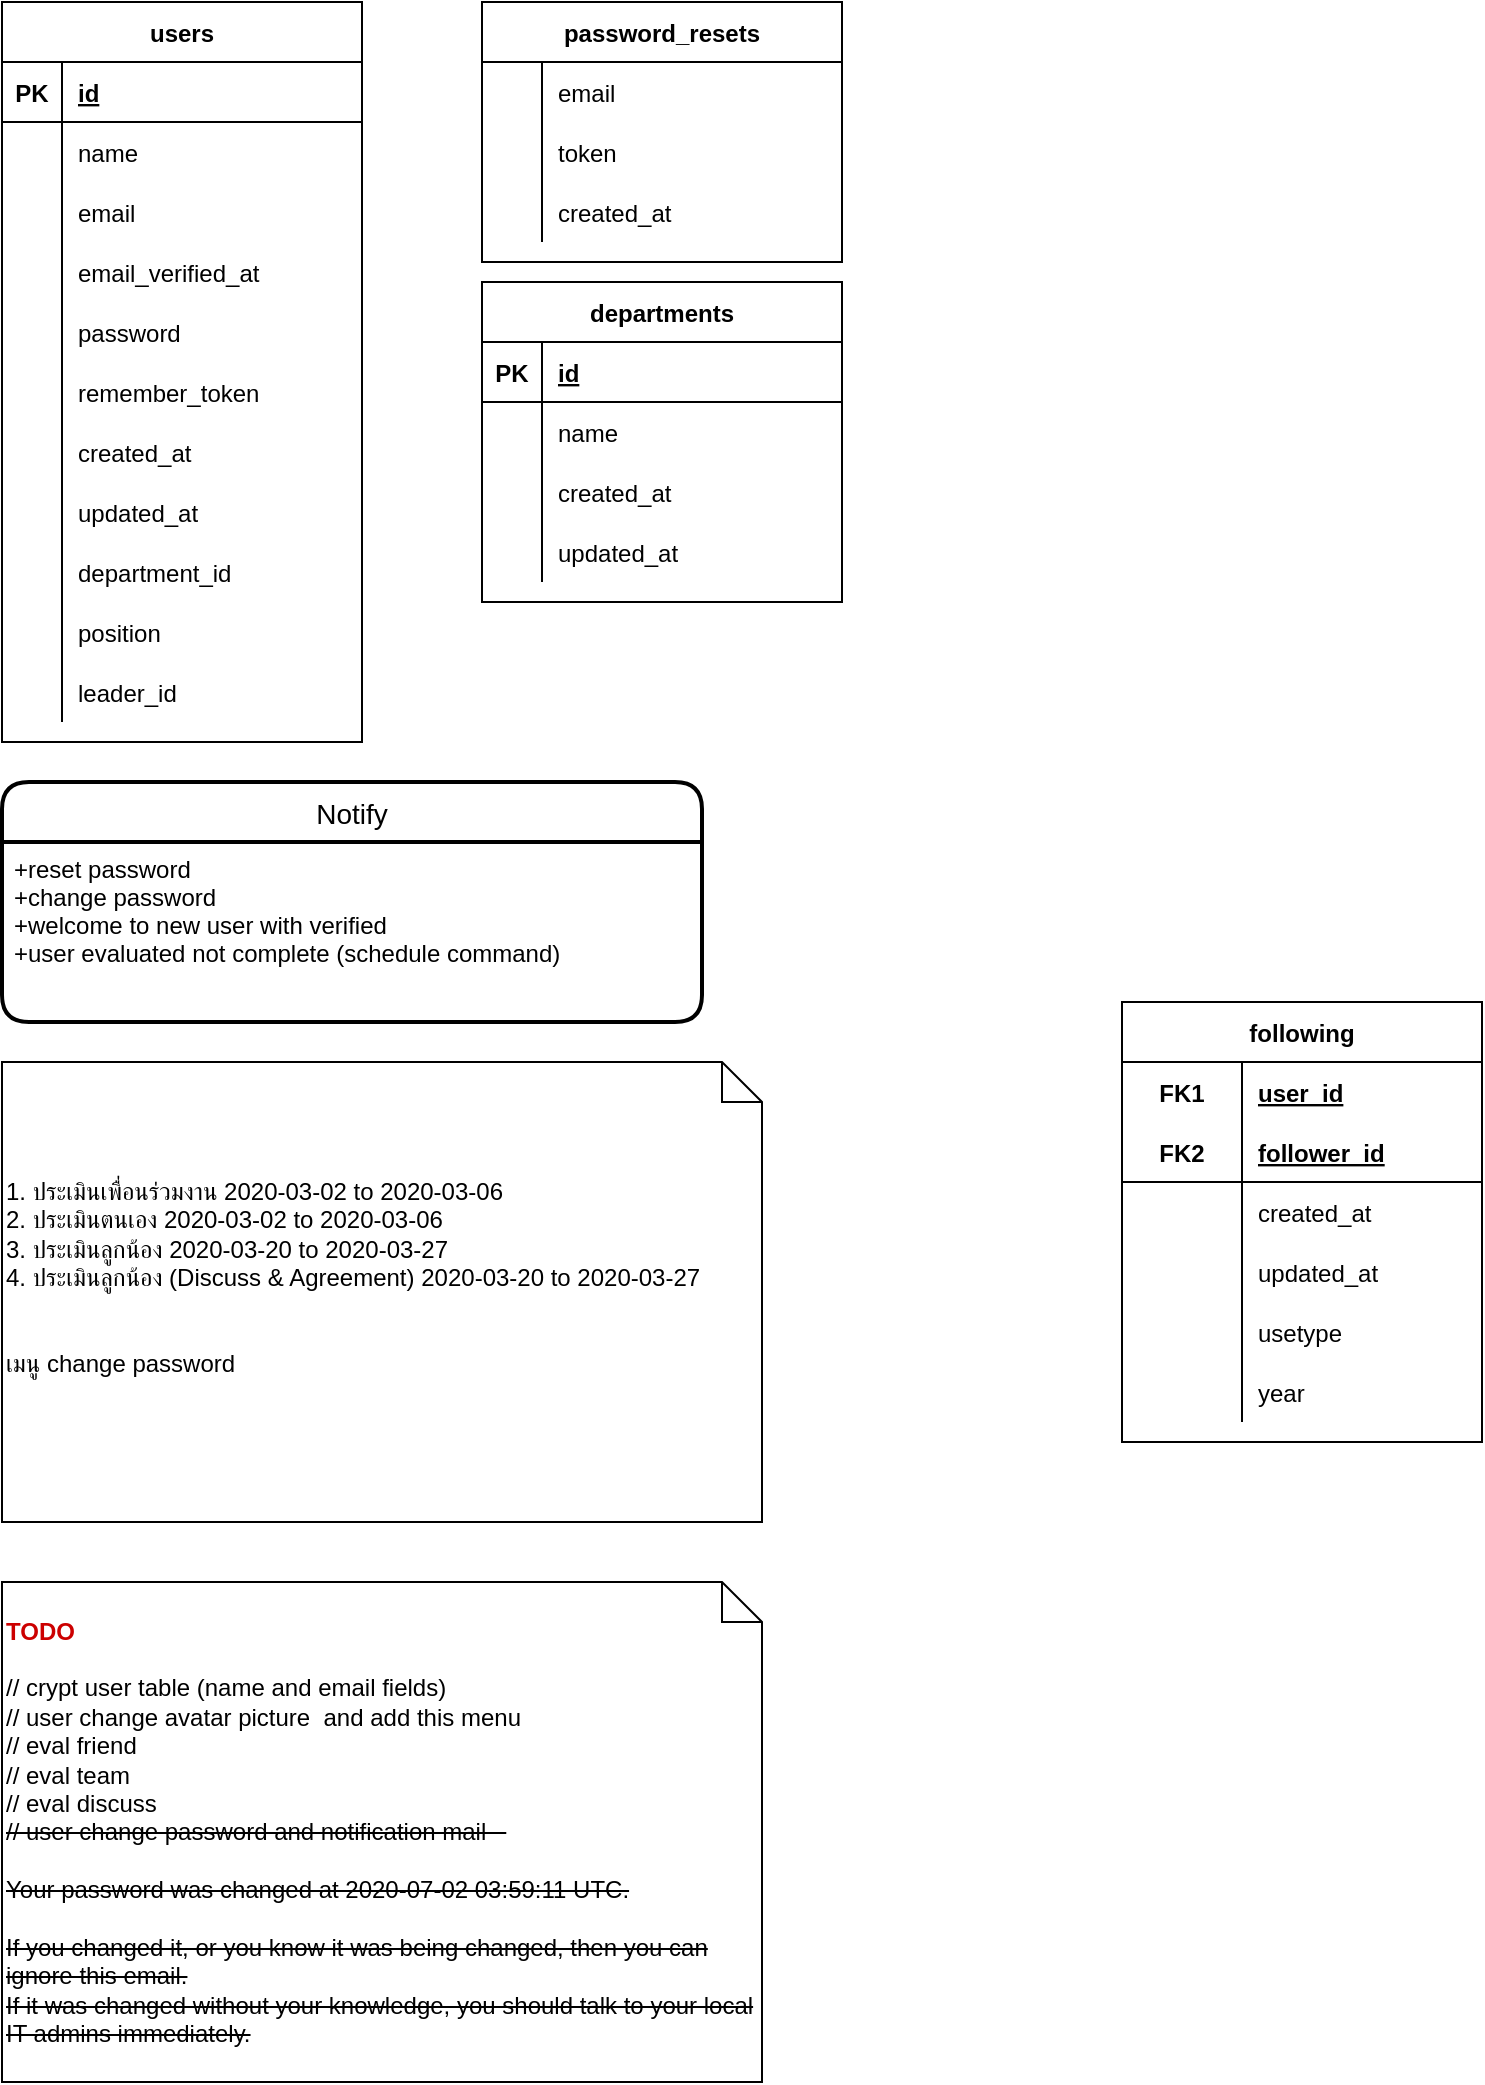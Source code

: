 <mxfile version="13.4.4" type="github" pages="3">
  <diagram id="iVP4UdC36lwLV0et3AdZ" name="User">
    <mxGraphModel dx="1422" dy="924" grid="1" gridSize="10" guides="1" tooltips="1" connect="1" arrows="1" fold="1" page="1" pageScale="1" pageWidth="850" pageHeight="1100" math="0" shadow="0">
      <root>
        <mxCell id="0" />
        <mxCell id="1" parent="0" />
        <mxCell id="S9lmiORuuj9670cRD461-1" value="users" style="shape=table;startSize=30;container=1;collapsible=1;childLayout=tableLayout;fixedRows=1;rowLines=0;fontStyle=1;align=center;resizeLast=1;" parent="1" vertex="1">
          <mxGeometry x="40" y="20" width="180" height="370" as="geometry">
            <mxRectangle x="80" y="240" width="70" height="30" as="alternateBounds" />
          </mxGeometry>
        </mxCell>
        <mxCell id="S9lmiORuuj9670cRD461-2" value="" style="shape=partialRectangle;collapsible=0;dropTarget=0;pointerEvents=0;fillColor=none;top=0;left=0;bottom=1;right=0;points=[[0,0.5],[1,0.5]];portConstraint=eastwest;" parent="S9lmiORuuj9670cRD461-1" vertex="1">
          <mxGeometry y="30" width="180" height="30" as="geometry" />
        </mxCell>
        <mxCell id="S9lmiORuuj9670cRD461-3" value="PK" style="shape=partialRectangle;connectable=0;fillColor=none;top=0;left=0;bottom=0;right=0;fontStyle=1;overflow=hidden;" parent="S9lmiORuuj9670cRD461-2" vertex="1">
          <mxGeometry width="30" height="30" as="geometry" />
        </mxCell>
        <mxCell id="S9lmiORuuj9670cRD461-4" value="id" style="shape=partialRectangle;connectable=0;fillColor=none;top=0;left=0;bottom=0;right=0;align=left;spacingLeft=6;fontStyle=5;overflow=hidden;" parent="S9lmiORuuj9670cRD461-2" vertex="1">
          <mxGeometry x="30" width="150" height="30" as="geometry" />
        </mxCell>
        <mxCell id="S9lmiORuuj9670cRD461-5" value="" style="shape=partialRectangle;collapsible=0;dropTarget=0;pointerEvents=0;fillColor=none;top=0;left=0;bottom=0;right=0;points=[[0,0.5],[1,0.5]];portConstraint=eastwest;" parent="S9lmiORuuj9670cRD461-1" vertex="1">
          <mxGeometry y="60" width="180" height="30" as="geometry" />
        </mxCell>
        <mxCell id="S9lmiORuuj9670cRD461-6" value="" style="shape=partialRectangle;connectable=0;fillColor=none;top=0;left=0;bottom=0;right=0;editable=1;overflow=hidden;" parent="S9lmiORuuj9670cRD461-5" vertex="1">
          <mxGeometry width="30" height="30" as="geometry" />
        </mxCell>
        <mxCell id="S9lmiORuuj9670cRD461-7" value="name" style="shape=partialRectangle;connectable=0;fillColor=none;top=0;left=0;bottom=0;right=0;align=left;spacingLeft=6;overflow=hidden;" parent="S9lmiORuuj9670cRD461-5" vertex="1">
          <mxGeometry x="30" width="150" height="30" as="geometry" />
        </mxCell>
        <mxCell id="S9lmiORuuj9670cRD461-8" value="" style="shape=partialRectangle;collapsible=0;dropTarget=0;pointerEvents=0;fillColor=none;top=0;left=0;bottom=0;right=0;points=[[0,0.5],[1,0.5]];portConstraint=eastwest;" parent="S9lmiORuuj9670cRD461-1" vertex="1">
          <mxGeometry y="90" width="180" height="30" as="geometry" />
        </mxCell>
        <mxCell id="S9lmiORuuj9670cRD461-9" value="" style="shape=partialRectangle;connectable=0;fillColor=none;top=0;left=0;bottom=0;right=0;editable=1;overflow=hidden;" parent="S9lmiORuuj9670cRD461-8" vertex="1">
          <mxGeometry width="30" height="30" as="geometry" />
        </mxCell>
        <mxCell id="S9lmiORuuj9670cRD461-10" value="email" style="shape=partialRectangle;connectable=0;fillColor=none;top=0;left=0;bottom=0;right=0;align=left;spacingLeft=6;overflow=hidden;" parent="S9lmiORuuj9670cRD461-8" vertex="1">
          <mxGeometry x="30" width="150" height="30" as="geometry" />
        </mxCell>
        <mxCell id="S9lmiORuuj9670cRD461-11" value="" style="shape=partialRectangle;collapsible=0;dropTarget=0;pointerEvents=0;fillColor=none;top=0;left=0;bottom=0;right=0;points=[[0,0.5],[1,0.5]];portConstraint=eastwest;" parent="S9lmiORuuj9670cRD461-1" vertex="1">
          <mxGeometry y="120" width="180" height="30" as="geometry" />
        </mxCell>
        <mxCell id="S9lmiORuuj9670cRD461-12" value="" style="shape=partialRectangle;connectable=0;fillColor=none;top=0;left=0;bottom=0;right=0;editable=1;overflow=hidden;" parent="S9lmiORuuj9670cRD461-11" vertex="1">
          <mxGeometry width="30" height="30" as="geometry" />
        </mxCell>
        <mxCell id="S9lmiORuuj9670cRD461-13" value="email_verified_at" style="shape=partialRectangle;connectable=0;fillColor=none;top=0;left=0;bottom=0;right=0;align=left;spacingLeft=6;overflow=hidden;" parent="S9lmiORuuj9670cRD461-11" vertex="1">
          <mxGeometry x="30" width="150" height="30" as="geometry" />
        </mxCell>
        <mxCell id="S9lmiORuuj9670cRD461-32" value="" style="shape=partialRectangle;collapsible=0;dropTarget=0;pointerEvents=0;fillColor=none;top=0;left=0;bottom=0;right=0;points=[[0,0.5],[1,0.5]];portConstraint=eastwest;" parent="S9lmiORuuj9670cRD461-1" vertex="1">
          <mxGeometry y="150" width="180" height="30" as="geometry" />
        </mxCell>
        <mxCell id="S9lmiORuuj9670cRD461-33" value="" style="shape=partialRectangle;connectable=0;fillColor=none;top=0;left=0;bottom=0;right=0;editable=1;overflow=hidden;" parent="S9lmiORuuj9670cRD461-32" vertex="1">
          <mxGeometry width="30" height="30" as="geometry" />
        </mxCell>
        <mxCell id="S9lmiORuuj9670cRD461-34" value="password" style="shape=partialRectangle;connectable=0;fillColor=none;top=0;left=0;bottom=0;right=0;align=left;spacingLeft=6;overflow=hidden;" parent="S9lmiORuuj9670cRD461-32" vertex="1">
          <mxGeometry x="30" width="150" height="30" as="geometry" />
        </mxCell>
        <mxCell id="S9lmiORuuj9670cRD461-51" value="" style="shape=partialRectangle;collapsible=0;dropTarget=0;pointerEvents=0;fillColor=none;top=0;left=0;bottom=0;right=0;points=[[0,0.5],[1,0.5]];portConstraint=eastwest;" parent="S9lmiORuuj9670cRD461-1" vertex="1">
          <mxGeometry y="180" width="180" height="30" as="geometry" />
        </mxCell>
        <mxCell id="S9lmiORuuj9670cRD461-52" value="" style="shape=partialRectangle;connectable=0;fillColor=none;top=0;left=0;bottom=0;right=0;editable=1;overflow=hidden;" parent="S9lmiORuuj9670cRD461-51" vertex="1">
          <mxGeometry width="30" height="30" as="geometry" />
        </mxCell>
        <mxCell id="S9lmiORuuj9670cRD461-53" value="remember_token" style="shape=partialRectangle;connectable=0;fillColor=none;top=0;left=0;bottom=0;right=0;align=left;spacingLeft=6;overflow=hidden;" parent="S9lmiORuuj9670cRD461-51" vertex="1">
          <mxGeometry x="30" width="150" height="30" as="geometry" />
        </mxCell>
        <mxCell id="S9lmiORuuj9670cRD461-54" value="" style="shape=partialRectangle;collapsible=0;dropTarget=0;pointerEvents=0;fillColor=none;top=0;left=0;bottom=0;right=0;points=[[0,0.5],[1,0.5]];portConstraint=eastwest;" parent="S9lmiORuuj9670cRD461-1" vertex="1">
          <mxGeometry y="210" width="180" height="30" as="geometry" />
        </mxCell>
        <mxCell id="S9lmiORuuj9670cRD461-55" value="" style="shape=partialRectangle;connectable=0;fillColor=none;top=0;left=0;bottom=0;right=0;editable=1;overflow=hidden;" parent="S9lmiORuuj9670cRD461-54" vertex="1">
          <mxGeometry width="30" height="30" as="geometry" />
        </mxCell>
        <mxCell id="S9lmiORuuj9670cRD461-56" value="created_at" style="shape=partialRectangle;connectable=0;fillColor=none;top=0;left=0;bottom=0;right=0;align=left;spacingLeft=6;overflow=hidden;" parent="S9lmiORuuj9670cRD461-54" vertex="1">
          <mxGeometry x="30" width="150" height="30" as="geometry" />
        </mxCell>
        <mxCell id="S9lmiORuuj9670cRD461-57" value="" style="shape=partialRectangle;collapsible=0;dropTarget=0;pointerEvents=0;fillColor=none;top=0;left=0;bottom=0;right=0;points=[[0,0.5],[1,0.5]];portConstraint=eastwest;" parent="S9lmiORuuj9670cRD461-1" vertex="1">
          <mxGeometry y="240" width="180" height="30" as="geometry" />
        </mxCell>
        <mxCell id="S9lmiORuuj9670cRD461-58" value="" style="shape=partialRectangle;connectable=0;fillColor=none;top=0;left=0;bottom=0;right=0;editable=1;overflow=hidden;" parent="S9lmiORuuj9670cRD461-57" vertex="1">
          <mxGeometry width="30" height="30" as="geometry" />
        </mxCell>
        <mxCell id="S9lmiORuuj9670cRD461-59" value="updated_at" style="shape=partialRectangle;connectable=0;fillColor=none;top=0;left=0;bottom=0;right=0;align=left;spacingLeft=6;overflow=hidden;" parent="S9lmiORuuj9670cRD461-57" vertex="1">
          <mxGeometry x="30" width="150" height="30" as="geometry" />
        </mxCell>
        <mxCell id="R4UFbJ8SbQpu2LEOqVl8-7" value="" style="shape=partialRectangle;collapsible=0;dropTarget=0;pointerEvents=0;fillColor=none;top=0;left=0;bottom=0;right=0;points=[[0,0.5],[1,0.5]];portConstraint=eastwest;" parent="S9lmiORuuj9670cRD461-1" vertex="1">
          <mxGeometry y="270" width="180" height="30" as="geometry" />
        </mxCell>
        <mxCell id="R4UFbJ8SbQpu2LEOqVl8-8" value="" style="shape=partialRectangle;connectable=0;fillColor=none;top=0;left=0;bottom=0;right=0;editable=1;overflow=hidden;" parent="R4UFbJ8SbQpu2LEOqVl8-7" vertex="1">
          <mxGeometry width="30" height="30" as="geometry" />
        </mxCell>
        <mxCell id="R4UFbJ8SbQpu2LEOqVl8-9" value="department_id" style="shape=partialRectangle;connectable=0;fillColor=none;top=0;left=0;bottom=0;right=0;align=left;spacingLeft=6;overflow=hidden;" parent="R4UFbJ8SbQpu2LEOqVl8-7" vertex="1">
          <mxGeometry x="30" width="150" height="30" as="geometry" />
        </mxCell>
        <mxCell id="R4UFbJ8SbQpu2LEOqVl8-10" value="" style="shape=partialRectangle;collapsible=0;dropTarget=0;pointerEvents=0;fillColor=none;top=0;left=0;bottom=0;right=0;points=[[0,0.5],[1,0.5]];portConstraint=eastwest;" parent="S9lmiORuuj9670cRD461-1" vertex="1">
          <mxGeometry y="300" width="180" height="30" as="geometry" />
        </mxCell>
        <mxCell id="R4UFbJ8SbQpu2LEOqVl8-11" value="" style="shape=partialRectangle;connectable=0;fillColor=none;top=0;left=0;bottom=0;right=0;editable=1;overflow=hidden;" parent="R4UFbJ8SbQpu2LEOqVl8-10" vertex="1">
          <mxGeometry width="30" height="30" as="geometry" />
        </mxCell>
        <mxCell id="R4UFbJ8SbQpu2LEOqVl8-12" value="position" style="shape=partialRectangle;connectable=0;fillColor=none;top=0;left=0;bottom=0;right=0;align=left;spacingLeft=6;overflow=hidden;" parent="R4UFbJ8SbQpu2LEOqVl8-10" vertex="1">
          <mxGeometry x="30" width="150" height="30" as="geometry" />
        </mxCell>
        <mxCell id="-NsZhXJGVAQtOZ2c6IdN-7" value="" style="shape=partialRectangle;collapsible=0;dropTarget=0;pointerEvents=0;fillColor=none;top=0;left=0;bottom=0;right=0;points=[[0,0.5],[1,0.5]];portConstraint=eastwest;" parent="S9lmiORuuj9670cRD461-1" vertex="1">
          <mxGeometry y="330" width="180" height="30" as="geometry" />
        </mxCell>
        <mxCell id="-NsZhXJGVAQtOZ2c6IdN-8" value="" style="shape=partialRectangle;connectable=0;fillColor=none;top=0;left=0;bottom=0;right=0;editable=1;overflow=hidden;" parent="-NsZhXJGVAQtOZ2c6IdN-7" vertex="1">
          <mxGeometry width="30" height="30" as="geometry" />
        </mxCell>
        <mxCell id="-NsZhXJGVAQtOZ2c6IdN-9" value="leader_id" style="shape=partialRectangle;connectable=0;fillColor=none;top=0;left=0;bottom=0;right=0;align=left;spacingLeft=6;overflow=hidden;" parent="-NsZhXJGVAQtOZ2c6IdN-7" vertex="1">
          <mxGeometry x="30" width="150" height="30" as="geometry" />
        </mxCell>
        <mxCell id="S9lmiORuuj9670cRD461-60" value="password_resets" style="shape=table;startSize=30;container=1;collapsible=1;childLayout=tableLayout;fixedRows=1;rowLines=0;fontStyle=1;align=center;resizeLast=1;" parent="1" vertex="1">
          <mxGeometry x="280" y="20" width="180" height="130" as="geometry">
            <mxRectangle x="80" y="240" width="70" height="30" as="alternateBounds" />
          </mxGeometry>
        </mxCell>
        <mxCell id="S9lmiORuuj9670cRD461-64" value="" style="shape=partialRectangle;collapsible=0;dropTarget=0;pointerEvents=0;fillColor=none;top=0;left=0;bottom=0;right=0;points=[[0,0.5],[1,0.5]];portConstraint=eastwest;" parent="S9lmiORuuj9670cRD461-60" vertex="1">
          <mxGeometry y="30" width="180" height="30" as="geometry" />
        </mxCell>
        <mxCell id="S9lmiORuuj9670cRD461-65" value="" style="shape=partialRectangle;connectable=0;fillColor=none;top=0;left=0;bottom=0;right=0;editable=1;overflow=hidden;" parent="S9lmiORuuj9670cRD461-64" vertex="1">
          <mxGeometry width="30" height="30" as="geometry" />
        </mxCell>
        <mxCell id="S9lmiORuuj9670cRD461-66" value="email" style="shape=partialRectangle;connectable=0;fillColor=none;top=0;left=0;bottom=0;right=0;align=left;spacingLeft=6;overflow=hidden;" parent="S9lmiORuuj9670cRD461-64" vertex="1">
          <mxGeometry x="30" width="150" height="30" as="geometry" />
        </mxCell>
        <mxCell id="S9lmiORuuj9670cRD461-67" value="" style="shape=partialRectangle;collapsible=0;dropTarget=0;pointerEvents=0;fillColor=none;top=0;left=0;bottom=0;right=0;points=[[0,0.5],[1,0.5]];portConstraint=eastwest;" parent="S9lmiORuuj9670cRD461-60" vertex="1">
          <mxGeometry y="60" width="180" height="30" as="geometry" />
        </mxCell>
        <mxCell id="S9lmiORuuj9670cRD461-68" value="" style="shape=partialRectangle;connectable=0;fillColor=none;top=0;left=0;bottom=0;right=0;editable=1;overflow=hidden;" parent="S9lmiORuuj9670cRD461-67" vertex="1">
          <mxGeometry width="30" height="30" as="geometry" />
        </mxCell>
        <mxCell id="S9lmiORuuj9670cRD461-69" value="token" style="shape=partialRectangle;connectable=0;fillColor=none;top=0;left=0;bottom=0;right=0;align=left;spacingLeft=6;overflow=hidden;" parent="S9lmiORuuj9670cRD461-67" vertex="1">
          <mxGeometry x="30" width="150" height="30" as="geometry" />
        </mxCell>
        <mxCell id="S9lmiORuuj9670cRD461-70" value="" style="shape=partialRectangle;collapsible=0;dropTarget=0;pointerEvents=0;fillColor=none;top=0;left=0;bottom=0;right=0;points=[[0,0.5],[1,0.5]];portConstraint=eastwest;" parent="S9lmiORuuj9670cRD461-60" vertex="1">
          <mxGeometry y="90" width="180" height="30" as="geometry" />
        </mxCell>
        <mxCell id="S9lmiORuuj9670cRD461-71" value="" style="shape=partialRectangle;connectable=0;fillColor=none;top=0;left=0;bottom=0;right=0;editable=1;overflow=hidden;" parent="S9lmiORuuj9670cRD461-70" vertex="1">
          <mxGeometry width="30" height="30" as="geometry" />
        </mxCell>
        <mxCell id="S9lmiORuuj9670cRD461-72" value="created_at" style="shape=partialRectangle;connectable=0;fillColor=none;top=0;left=0;bottom=0;right=0;align=left;spacingLeft=6;overflow=hidden;" parent="S9lmiORuuj9670cRD461-70" vertex="1">
          <mxGeometry x="30" width="150" height="30" as="geometry" />
        </mxCell>
        <mxCell id="S9lmiORuuj9670cRD461-85" value="departments" style="shape=table;startSize=30;container=1;collapsible=1;childLayout=tableLayout;fixedRows=1;rowLines=0;fontStyle=1;align=center;resizeLast=1;" parent="1" vertex="1">
          <mxGeometry x="280" y="160" width="180" height="160" as="geometry" />
        </mxCell>
        <mxCell id="S9lmiORuuj9670cRD461-86" value="" style="shape=partialRectangle;collapsible=0;dropTarget=0;pointerEvents=0;fillColor=none;top=0;left=0;bottom=1;right=0;points=[[0,0.5],[1,0.5]];portConstraint=eastwest;" parent="S9lmiORuuj9670cRD461-85" vertex="1">
          <mxGeometry y="30" width="180" height="30" as="geometry" />
        </mxCell>
        <mxCell id="S9lmiORuuj9670cRD461-87" value="PK" style="shape=partialRectangle;connectable=0;fillColor=none;top=0;left=0;bottom=0;right=0;fontStyle=1;overflow=hidden;" parent="S9lmiORuuj9670cRD461-86" vertex="1">
          <mxGeometry width="30" height="30" as="geometry" />
        </mxCell>
        <mxCell id="S9lmiORuuj9670cRD461-88" value="id" style="shape=partialRectangle;connectable=0;fillColor=none;top=0;left=0;bottom=0;right=0;align=left;spacingLeft=6;fontStyle=5;overflow=hidden;" parent="S9lmiORuuj9670cRD461-86" vertex="1">
          <mxGeometry x="30" width="150" height="30" as="geometry" />
        </mxCell>
        <mxCell id="S9lmiORuuj9670cRD461-89" value="" style="shape=partialRectangle;collapsible=0;dropTarget=0;pointerEvents=0;fillColor=none;top=0;left=0;bottom=0;right=0;points=[[0,0.5],[1,0.5]];portConstraint=eastwest;" parent="S9lmiORuuj9670cRD461-85" vertex="1">
          <mxGeometry y="60" width="180" height="30" as="geometry" />
        </mxCell>
        <mxCell id="S9lmiORuuj9670cRD461-90" value="" style="shape=partialRectangle;connectable=0;fillColor=none;top=0;left=0;bottom=0;right=0;editable=1;overflow=hidden;" parent="S9lmiORuuj9670cRD461-89" vertex="1">
          <mxGeometry width="30" height="30" as="geometry" />
        </mxCell>
        <mxCell id="S9lmiORuuj9670cRD461-91" value="name" style="shape=partialRectangle;connectable=0;fillColor=none;top=0;left=0;bottom=0;right=0;align=left;spacingLeft=6;overflow=hidden;" parent="S9lmiORuuj9670cRD461-89" vertex="1">
          <mxGeometry x="30" width="150" height="30" as="geometry" />
        </mxCell>
        <mxCell id="S9lmiORuuj9670cRD461-92" value="" style="shape=partialRectangle;collapsible=0;dropTarget=0;pointerEvents=0;fillColor=none;top=0;left=0;bottom=0;right=0;points=[[0,0.5],[1,0.5]];portConstraint=eastwest;" parent="S9lmiORuuj9670cRD461-85" vertex="1">
          <mxGeometry y="90" width="180" height="30" as="geometry" />
        </mxCell>
        <mxCell id="S9lmiORuuj9670cRD461-93" value="" style="shape=partialRectangle;connectable=0;fillColor=none;top=0;left=0;bottom=0;right=0;editable=1;overflow=hidden;" parent="S9lmiORuuj9670cRD461-92" vertex="1">
          <mxGeometry width="30" height="30" as="geometry" />
        </mxCell>
        <mxCell id="S9lmiORuuj9670cRD461-94" value="created_at" style="shape=partialRectangle;connectable=0;fillColor=none;top=0;left=0;bottom=0;right=0;align=left;spacingLeft=6;overflow=hidden;" parent="S9lmiORuuj9670cRD461-92" vertex="1">
          <mxGeometry x="30" width="150" height="30" as="geometry" />
        </mxCell>
        <mxCell id="S9lmiORuuj9670cRD461-95" value="" style="shape=partialRectangle;collapsible=0;dropTarget=0;pointerEvents=0;fillColor=none;top=0;left=0;bottom=0;right=0;points=[[0,0.5],[1,0.5]];portConstraint=eastwest;" parent="S9lmiORuuj9670cRD461-85" vertex="1">
          <mxGeometry y="120" width="180" height="30" as="geometry" />
        </mxCell>
        <mxCell id="S9lmiORuuj9670cRD461-96" value="" style="shape=partialRectangle;connectable=0;fillColor=none;top=0;left=0;bottom=0;right=0;editable=1;overflow=hidden;" parent="S9lmiORuuj9670cRD461-95" vertex="1">
          <mxGeometry width="30" height="30" as="geometry" />
        </mxCell>
        <mxCell id="S9lmiORuuj9670cRD461-97" value="updated_at" style="shape=partialRectangle;connectable=0;fillColor=none;top=0;left=0;bottom=0;right=0;align=left;spacingLeft=6;overflow=hidden;" parent="S9lmiORuuj9670cRD461-95" vertex="1">
          <mxGeometry x="30" width="150" height="30" as="geometry" />
        </mxCell>
        <mxCell id="R4UFbJ8SbQpu2LEOqVl8-6" value="&lt;div&gt;1. ประเมินเพื่อนร่วมงาน&lt;span&gt; &lt;/span&gt;2020-03-02 to 2020-03-06&lt;span&gt; &lt;/span&gt;&lt;/div&gt;&lt;div&gt;2. ประเมินตนเอง&lt;span&gt; &lt;/span&gt;2020-03-02 to 2020-03-06&lt;span&gt; &lt;/span&gt;&lt;/div&gt;&lt;div&gt;3. ประเมินลูกน้อง&lt;span&gt; &lt;/span&gt;2020-03-20 to 2020-03-27&lt;span&gt; &lt;/span&gt;&lt;/div&gt;&lt;div&gt;4. ประเมินลูกน้อง (Discuss &amp;amp; Agreement)&lt;span&gt; &lt;/span&gt;2020-03-20 to 2020-03-27&lt;/div&gt;&lt;div&gt;&lt;br&gt;&lt;/div&gt;&lt;div&gt;&lt;br&gt;&lt;/div&gt;&lt;div&gt;เมนู change password&lt;/div&gt;&lt;div&gt;&lt;br&gt;&lt;/div&gt;" style="shape=note;size=20;whiteSpace=wrap;html=1;align=left;" parent="1" vertex="1">
          <mxGeometry x="40" y="550" width="380" height="230" as="geometry" />
        </mxCell>
        <mxCell id="gal9QdelV8wBKQVI-puV-14" value="following" style="shape=table;startSize=30;container=1;collapsible=1;childLayout=tableLayout;fixedRows=1;rowLines=0;fontStyle=1;align=center;resizeLast=1;" parent="1" vertex="1">
          <mxGeometry x="600" y="520" width="180" height="220" as="geometry" />
        </mxCell>
        <mxCell id="gal9QdelV8wBKQVI-puV-15" value="" style="shape=partialRectangle;collapsible=0;dropTarget=0;pointerEvents=0;fillColor=none;top=0;left=0;bottom=0;right=0;points=[[0,0.5],[1,0.5]];portConstraint=eastwest;" parent="gal9QdelV8wBKQVI-puV-14" vertex="1">
          <mxGeometry y="30" width="180" height="30" as="geometry" />
        </mxCell>
        <mxCell id="gal9QdelV8wBKQVI-puV-16" value="FK1" style="shape=partialRectangle;connectable=0;fillColor=none;top=0;left=0;bottom=0;right=0;fontStyle=1;overflow=hidden;" parent="gal9QdelV8wBKQVI-puV-15" vertex="1">
          <mxGeometry width="60" height="30" as="geometry" />
        </mxCell>
        <mxCell id="gal9QdelV8wBKQVI-puV-17" value="user_id" style="shape=partialRectangle;connectable=0;fillColor=none;top=0;left=0;bottom=0;right=0;align=left;spacingLeft=6;fontStyle=5;overflow=hidden;" parent="gal9QdelV8wBKQVI-puV-15" vertex="1">
          <mxGeometry x="60" width="120" height="30" as="geometry" />
        </mxCell>
        <mxCell id="gal9QdelV8wBKQVI-puV-18" value="" style="shape=partialRectangle;collapsible=0;dropTarget=0;pointerEvents=0;fillColor=none;top=0;left=0;bottom=1;right=0;points=[[0,0.5],[1,0.5]];portConstraint=eastwest;" parent="gal9QdelV8wBKQVI-puV-14" vertex="1">
          <mxGeometry y="60" width="180" height="30" as="geometry" />
        </mxCell>
        <mxCell id="gal9QdelV8wBKQVI-puV-19" value="FK2" style="shape=partialRectangle;connectable=0;fillColor=none;top=0;left=0;bottom=0;right=0;fontStyle=1;overflow=hidden;" parent="gal9QdelV8wBKQVI-puV-18" vertex="1">
          <mxGeometry width="60" height="30" as="geometry" />
        </mxCell>
        <mxCell id="gal9QdelV8wBKQVI-puV-20" value="follower_id" style="shape=partialRectangle;connectable=0;fillColor=none;top=0;left=0;bottom=0;right=0;align=left;spacingLeft=6;fontStyle=5;overflow=hidden;" parent="gal9QdelV8wBKQVI-puV-18" vertex="1">
          <mxGeometry x="60" width="120" height="30" as="geometry" />
        </mxCell>
        <mxCell id="gal9QdelV8wBKQVI-puV-21" value="" style="shape=partialRectangle;collapsible=0;dropTarget=0;pointerEvents=0;fillColor=none;top=0;left=0;bottom=0;right=0;points=[[0,0.5],[1,0.5]];portConstraint=eastwest;" parent="gal9QdelV8wBKQVI-puV-14" vertex="1">
          <mxGeometry y="90" width="180" height="30" as="geometry" />
        </mxCell>
        <mxCell id="gal9QdelV8wBKQVI-puV-22" value="" style="shape=partialRectangle;connectable=0;fillColor=none;top=0;left=0;bottom=0;right=0;editable=1;overflow=hidden;" parent="gal9QdelV8wBKQVI-puV-21" vertex="1">
          <mxGeometry width="60" height="30" as="geometry" />
        </mxCell>
        <mxCell id="gal9QdelV8wBKQVI-puV-23" value="created_at" style="shape=partialRectangle;connectable=0;fillColor=none;top=0;left=0;bottom=0;right=0;align=left;spacingLeft=6;overflow=hidden;" parent="gal9QdelV8wBKQVI-puV-21" vertex="1">
          <mxGeometry x="60" width="120" height="30" as="geometry" />
        </mxCell>
        <mxCell id="gal9QdelV8wBKQVI-puV-24" value="" style="shape=partialRectangle;collapsible=0;dropTarget=0;pointerEvents=0;fillColor=none;top=0;left=0;bottom=0;right=0;points=[[0,0.5],[1,0.5]];portConstraint=eastwest;" parent="gal9QdelV8wBKQVI-puV-14" vertex="1">
          <mxGeometry y="120" width="180" height="30" as="geometry" />
        </mxCell>
        <mxCell id="gal9QdelV8wBKQVI-puV-25" value="" style="shape=partialRectangle;connectable=0;fillColor=none;top=0;left=0;bottom=0;right=0;editable=1;overflow=hidden;" parent="gal9QdelV8wBKQVI-puV-24" vertex="1">
          <mxGeometry width="60" height="30" as="geometry" />
        </mxCell>
        <mxCell id="gal9QdelV8wBKQVI-puV-26" value="updated_at" style="shape=partialRectangle;connectable=0;fillColor=none;top=0;left=0;bottom=0;right=0;align=left;spacingLeft=6;overflow=hidden;" parent="gal9QdelV8wBKQVI-puV-24" vertex="1">
          <mxGeometry x="60" width="120" height="30" as="geometry" />
        </mxCell>
        <mxCell id="-NsZhXJGVAQtOZ2c6IdN-1" value="" style="shape=partialRectangle;collapsible=0;dropTarget=0;pointerEvents=0;fillColor=none;top=0;left=0;bottom=0;right=0;points=[[0,0.5],[1,0.5]];portConstraint=eastwest;" parent="gal9QdelV8wBKQVI-puV-14" vertex="1">
          <mxGeometry y="150" width="180" height="30" as="geometry" />
        </mxCell>
        <mxCell id="-NsZhXJGVAQtOZ2c6IdN-2" value="" style="shape=partialRectangle;connectable=0;fillColor=none;top=0;left=0;bottom=0;right=0;editable=1;overflow=hidden;" parent="-NsZhXJGVAQtOZ2c6IdN-1" vertex="1">
          <mxGeometry width="60" height="30" as="geometry" />
        </mxCell>
        <mxCell id="-NsZhXJGVAQtOZ2c6IdN-3" value="usetype" style="shape=partialRectangle;connectable=0;fillColor=none;top=0;left=0;bottom=0;right=0;align=left;spacingLeft=6;overflow=hidden;" parent="-NsZhXJGVAQtOZ2c6IdN-1" vertex="1">
          <mxGeometry x="60" width="120" height="30" as="geometry" />
        </mxCell>
        <mxCell id="-NsZhXJGVAQtOZ2c6IdN-4" value="" style="shape=partialRectangle;collapsible=0;dropTarget=0;pointerEvents=0;fillColor=none;top=0;left=0;bottom=0;right=0;points=[[0,0.5],[1,0.5]];portConstraint=eastwest;" parent="gal9QdelV8wBKQVI-puV-14" vertex="1">
          <mxGeometry y="180" width="180" height="30" as="geometry" />
        </mxCell>
        <mxCell id="-NsZhXJGVAQtOZ2c6IdN-5" value="" style="shape=partialRectangle;connectable=0;fillColor=none;top=0;left=0;bottom=0;right=0;editable=1;overflow=hidden;" parent="-NsZhXJGVAQtOZ2c6IdN-4" vertex="1">
          <mxGeometry width="60" height="30" as="geometry" />
        </mxCell>
        <mxCell id="-NsZhXJGVAQtOZ2c6IdN-6" value="year" style="shape=partialRectangle;connectable=0;fillColor=none;top=0;left=0;bottom=0;right=0;align=left;spacingLeft=6;overflow=hidden;" parent="-NsZhXJGVAQtOZ2c6IdN-4" vertex="1">
          <mxGeometry x="60" width="120" height="30" as="geometry" />
        </mxCell>
        <mxCell id="R4UFbJ8SbQpu2LEOqVl8-4" value="Notify" style="swimlane;childLayout=stackLayout;horizontal=1;startSize=30;horizontalStack=0;rounded=1;fontSize=14;fontStyle=0;strokeWidth=2;resizeParent=0;resizeLast=1;shadow=0;dashed=0;align=center;" parent="1" vertex="1">
          <mxGeometry x="40" y="410" width="350" height="120" as="geometry" />
        </mxCell>
        <mxCell id="R4UFbJ8SbQpu2LEOqVl8-5" value="+reset password&#xa;+change password&#xa;+welcome to new user with verified&#xa;+user evaluated not complete (schedule command)&#xa;" style="align=left;strokeColor=none;fillColor=none;spacingLeft=4;fontSize=12;verticalAlign=top;resizable=0;rotatable=0;part=1;" parent="R4UFbJ8SbQpu2LEOqVl8-4" vertex="1">
          <mxGeometry y="30" width="350" height="90" as="geometry" />
        </mxCell>
        <mxCell id="ic6Shwzo5IOf12AUb6VG-1" value="&lt;b&gt;&lt;font color=&quot;#cc0000&quot;&gt;TODO&lt;/font&gt;&lt;/b&gt;&lt;br&gt;&lt;br&gt;// crypt user table (name and email fields)&lt;br&gt;// user change avatar picture&amp;nbsp; and add this menu&amp;nbsp;&lt;br&gt;// eval friend&lt;br&gt;// eval team&lt;br&gt;// eval discuss&lt;br&gt;&lt;strike&gt;// user change password and notification mail&amp;nbsp; &amp;nbsp;&lt;/strike&gt;&lt;br&gt;&lt;br&gt;&lt;div&gt;&lt;strike&gt;Your password was changed at 2020-07-02 03:59:11 UTC.&lt;/strike&gt;&lt;/div&gt;&lt;div&gt;&lt;strike&gt;&lt;br&gt;&lt;/strike&gt;&lt;/div&gt;&lt;div&gt;&lt;strike&gt;If you changed it, or you know it was being changed, then you can ignore this email.&lt;/strike&gt;&lt;/div&gt;&lt;div&gt;&lt;strike&gt;If it was changed without your knowledge, you should talk to your local IT admins immediately.&lt;/strike&gt;&lt;/div&gt;" style="shape=note;size=20;whiteSpace=wrap;html=1;align=left;" parent="1" vertex="1">
          <mxGeometry x="40" y="810" width="380" height="250" as="geometry" />
        </mxCell>
      </root>
    </mxGraphModel>
  </diagram>
  <diagram id="QGOMtj8EEn16uj5H1kXj" name="Question">
    
    <mxGraphModel dx="1422" dy="924" grid="1" gridSize="10" guides="1" tooltips="1" connect="1" arrows="1" fold="1" page="1" pageScale="1" pageWidth="850" pageHeight="1100" math="0" shadow="0">
      
      <root>
        
        <mxCell id="5RRMURq6lhxHDK-noLQc-0" />
        
        <mxCell id="5RRMURq6lhxHDK-noLQc-1" parent="5RRMURq6lhxHDK-noLQc-0" />
        
        <mxCell id="dnm5k8ezKqErO71Ty6Wk-0" value="questiongroups" style="shape=table;startSize=30;container=1;collapsible=1;childLayout=tableLayout;fixedRows=1;rowLines=0;fontStyle=1;align=center;resizeLast=1;" parent="5RRMURq6lhxHDK-noLQc-1" vertex="1">
          
          <mxGeometry x="40" y="80" width="180" height="190" as="geometry" />
          
        </mxCell>
        
        <mxCell id="dnm5k8ezKqErO71Ty6Wk-1" value="" style="shape=partialRectangle;collapsible=0;dropTarget=0;pointerEvents=0;fillColor=none;top=0;left=0;bottom=1;right=0;points=[[0,0.5],[1,0.5]];portConstraint=eastwest;" parent="dnm5k8ezKqErO71Ty6Wk-0" vertex="1">
          
          <mxGeometry y="30" width="180" height="30" as="geometry" />
          
        </mxCell>
        
        <mxCell id="dnm5k8ezKqErO71Ty6Wk-2" value="PK" style="shape=partialRectangle;connectable=0;fillColor=none;top=0;left=0;bottom=0;right=0;fontStyle=1;overflow=hidden;" parent="dnm5k8ezKqErO71Ty6Wk-1" vertex="1">
          
          <mxGeometry width="30" height="30" as="geometry" />
          
        </mxCell>
        
        <mxCell id="dnm5k8ezKqErO71Ty6Wk-3" value="id" style="shape=partialRectangle;connectable=0;fillColor=none;top=0;left=0;bottom=0;right=0;align=left;spacingLeft=6;fontStyle=5;overflow=hidden;" parent="dnm5k8ezKqErO71Ty6Wk-1" vertex="1">
          
          <mxGeometry x="30" width="150" height="30" as="geometry" />
          
        </mxCell>
        
        <mxCell id="dnm5k8ezKqErO71Ty6Wk-4" value="" style="shape=partialRectangle;collapsible=0;dropTarget=0;pointerEvents=0;fillColor=none;top=0;left=0;bottom=0;right=0;points=[[0,0.5],[1,0.5]];portConstraint=eastwest;" parent="dnm5k8ezKqErO71Ty6Wk-0" vertex="1">
          
          <mxGeometry y="60" width="180" height="30" as="geometry" />
          
        </mxCell>
        
        <mxCell id="dnm5k8ezKqErO71Ty6Wk-5" value="" style="shape=partialRectangle;connectable=0;fillColor=none;top=0;left=0;bottom=0;right=0;editable=1;overflow=hidden;" parent="dnm5k8ezKqErO71Ty6Wk-4" vertex="1">
          
          <mxGeometry width="30" height="30" as="geometry" />
          
        </mxCell>
        
        <mxCell id="dnm5k8ezKqErO71Ty6Wk-6" value="name_th" style="shape=partialRectangle;connectable=0;fillColor=none;top=0;left=0;bottom=0;right=0;align=left;spacingLeft=6;overflow=hidden;" parent="dnm5k8ezKqErO71Ty6Wk-4" vertex="1">
          
          <mxGeometry x="30" width="150" height="30" as="geometry" />
          
        </mxCell>
        
        <mxCell id="dnm5k8ezKqErO71Ty6Wk-7" value="" style="shape=partialRectangle;collapsible=0;dropTarget=0;pointerEvents=0;fillColor=none;top=0;left=0;bottom=0;right=0;points=[[0,0.5],[1,0.5]];portConstraint=eastwest;" parent="dnm5k8ezKqErO71Ty6Wk-0" vertex="1">
          
          <mxGeometry y="90" width="180" height="30" as="geometry" />
          
        </mxCell>
        
        <mxCell id="dnm5k8ezKqErO71Ty6Wk-8" value="" style="shape=partialRectangle;connectable=0;fillColor=none;top=0;left=0;bottom=0;right=0;editable=1;overflow=hidden;" parent="dnm5k8ezKqErO71Ty6Wk-7" vertex="1">
          
          <mxGeometry width="30" height="30" as="geometry" />
          
        </mxCell>
        
        <mxCell id="dnm5k8ezKqErO71Ty6Wk-9" value="created_at" style="shape=partialRectangle;connectable=0;fillColor=none;top=0;left=0;bottom=0;right=0;align=left;spacingLeft=6;overflow=hidden;" parent="dnm5k8ezKqErO71Ty6Wk-7" vertex="1">
          
          <mxGeometry x="30" width="150" height="30" as="geometry" />
          
        </mxCell>
        
        <mxCell id="dnm5k8ezKqErO71Ty6Wk-10" value="" style="shape=partialRectangle;collapsible=0;dropTarget=0;pointerEvents=0;fillColor=none;top=0;left=0;bottom=0;right=0;points=[[0,0.5],[1,0.5]];portConstraint=eastwest;" parent="dnm5k8ezKqErO71Ty6Wk-0" vertex="1">
          
          <mxGeometry y="120" width="180" height="30" as="geometry" />
          
        </mxCell>
        
        <mxCell id="dnm5k8ezKqErO71Ty6Wk-11" value="" style="shape=partialRectangle;connectable=0;fillColor=none;top=0;left=0;bottom=0;right=0;editable=1;overflow=hidden;" parent="dnm5k8ezKqErO71Ty6Wk-10" vertex="1">
          
          <mxGeometry width="30" height="30" as="geometry" />
          
        </mxCell>
        
        <mxCell id="dnm5k8ezKqErO71Ty6Wk-12" value="updated_at" style="shape=partialRectangle;connectable=0;fillColor=none;top=0;left=0;bottom=0;right=0;align=left;spacingLeft=6;overflow=hidden;" parent="dnm5k8ezKqErO71Ty6Wk-10" vertex="1">
          
          <mxGeometry x="30" width="150" height="30" as="geometry" />
          
        </mxCell>
        
        <mxCell id="g9gem6FLklWq6haqyeY1-15" value="" style="shape=partialRectangle;collapsible=0;dropTarget=0;pointerEvents=0;fillColor=none;top=0;left=0;bottom=0;right=0;points=[[0,0.5],[1,0.5]];portConstraint=eastwest;" vertex="1" parent="dnm5k8ezKqErO71Ty6Wk-0">
          
          <mxGeometry y="150" width="180" height="30" as="geometry" />
          
        </mxCell>
        
        <mxCell id="g9gem6FLklWq6haqyeY1-16" value="" style="shape=partialRectangle;connectable=0;fillColor=none;top=0;left=0;bottom=0;right=0;editable=1;overflow=hidden;" vertex="1" parent="g9gem6FLklWq6haqyeY1-15">
          
          <mxGeometry width="30" height="30" as="geometry" />
          
        </mxCell>
        
        <mxCell id="g9gem6FLklWq6haqyeY1-17" value="name_en" style="shape=partialRectangle;connectable=0;fillColor=none;top=0;left=0;bottom=0;right=0;align=left;spacingLeft=6;overflow=hidden;" vertex="1" parent="g9gem6FLklWq6haqyeY1-15">
          
          <mxGeometry x="30" width="150" height="30" as="geometry" />
          
        </mxCell>
        
        <mxCell id="dnm5k8ezKqErO71Ty6Wk-13" value="questions" style="shape=table;startSize=30;container=1;collapsible=1;childLayout=tableLayout;fixedRows=1;rowLines=0;fontStyle=1;align=center;resizeLast=1;" parent="5RRMURq6lhxHDK-noLQc-1" vertex="1">
          
          <mxGeometry x="270" y="80" width="180" height="340" as="geometry" />
          
        </mxCell>
        
        <mxCell id="dnm5k8ezKqErO71Ty6Wk-14" value="" style="shape=partialRectangle;collapsible=0;dropTarget=0;pointerEvents=0;fillColor=none;top=0;left=0;bottom=1;right=0;points=[[0,0.5],[1,0.5]];portConstraint=eastwest;" parent="dnm5k8ezKqErO71Ty6Wk-13" vertex="1">
          
          <mxGeometry y="30" width="180" height="30" as="geometry" />
          
        </mxCell>
        
        <mxCell id="dnm5k8ezKqErO71Ty6Wk-15" value="PK" style="shape=partialRectangle;connectable=0;fillColor=none;top=0;left=0;bottom=0;right=0;fontStyle=1;overflow=hidden;" parent="dnm5k8ezKqErO71Ty6Wk-14" vertex="1">
          
          <mxGeometry width="30" height="30" as="geometry" />
          
        </mxCell>
        
        <mxCell id="dnm5k8ezKqErO71Ty6Wk-16" value="id" style="shape=partialRectangle;connectable=0;fillColor=none;top=0;left=0;bottom=0;right=0;align=left;spacingLeft=6;fontStyle=5;overflow=hidden;" parent="dnm5k8ezKqErO71Ty6Wk-14" vertex="1">
          
          <mxGeometry x="30" width="150" height="30" as="geometry" />
          
        </mxCell>
        
        <mxCell id="dnm5k8ezKqErO71Ty6Wk-17" value="" style="shape=partialRectangle;collapsible=0;dropTarget=0;pointerEvents=0;fillColor=none;top=0;left=0;bottom=0;right=0;points=[[0,0.5],[1,0.5]];portConstraint=eastwest;" parent="dnm5k8ezKqErO71Ty6Wk-13" vertex="1">
          
          <mxGeometry y="60" width="180" height="30" as="geometry" />
          
        </mxCell>
        
        <mxCell id="dnm5k8ezKqErO71Ty6Wk-18" value="" style="shape=partialRectangle;connectable=0;fillColor=none;top=0;left=0;bottom=0;right=0;editable=1;overflow=hidden;" parent="dnm5k8ezKqErO71Ty6Wk-17" vertex="1">
          
          <mxGeometry width="30" height="30" as="geometry" />
          
        </mxCell>
        
        <mxCell id="dnm5k8ezKqErO71Ty6Wk-19" value="name_th" style="shape=partialRectangle;connectable=0;fillColor=none;top=0;left=0;bottom=0;right=0;align=left;spacingLeft=6;overflow=hidden;" parent="dnm5k8ezKqErO71Ty6Wk-17" vertex="1">
          
          <mxGeometry x="30" width="150" height="30" as="geometry" />
          
        </mxCell>
        
        <mxCell id="dnm5k8ezKqErO71Ty6Wk-20" value="" style="shape=partialRectangle;collapsible=0;dropTarget=0;pointerEvents=0;fillColor=none;top=0;left=0;bottom=0;right=0;points=[[0,0.5],[1,0.5]];portConstraint=eastwest;" parent="dnm5k8ezKqErO71Ty6Wk-13" vertex="1">
          
          <mxGeometry y="90" width="180" height="30" as="geometry" />
          
        </mxCell>
        
        <mxCell id="dnm5k8ezKqErO71Ty6Wk-21" value="" style="shape=partialRectangle;connectable=0;fillColor=none;top=0;left=0;bottom=0;right=0;editable=1;overflow=hidden;" parent="dnm5k8ezKqErO71Ty6Wk-20" vertex="1">
          
          <mxGeometry width="30" height="30" as="geometry" />
          
        </mxCell>
        
        <mxCell id="dnm5k8ezKqErO71Ty6Wk-22" value="description_th" style="shape=partialRectangle;connectable=0;fillColor=none;top=0;left=0;bottom=0;right=0;align=left;spacingLeft=6;overflow=hidden;" parent="dnm5k8ezKqErO71Ty6Wk-20" vertex="1">
          
          <mxGeometry x="30" width="150" height="30" as="geometry" />
          
        </mxCell>
        
        <mxCell id="dnm5k8ezKqErO71Ty6Wk-23" value="" style="shape=partialRectangle;collapsible=0;dropTarget=0;pointerEvents=0;fillColor=none;top=0;left=0;bottom=0;right=0;points=[[0,0.5],[1,0.5]];portConstraint=eastwest;" parent="dnm5k8ezKqErO71Ty6Wk-13" vertex="1">
          
          <mxGeometry y="120" width="180" height="30" as="geometry" />
          
        </mxCell>
        
        <mxCell id="dnm5k8ezKqErO71Ty6Wk-24" value="" style="shape=partialRectangle;connectable=0;fillColor=none;top=0;left=0;bottom=0;right=0;editable=1;overflow=hidden;" parent="dnm5k8ezKqErO71Ty6Wk-23" vertex="1">
          
          <mxGeometry width="30" height="30" as="geometry" />
          
        </mxCell>
        
        <mxCell id="dnm5k8ezKqErO71Ty6Wk-25" value="formtype" style="shape=partialRectangle;connectable=0;fillColor=none;top=0;left=0;bottom=0;right=0;align=left;spacingLeft=6;overflow=hidden;" parent="dnm5k8ezKqErO71Ty6Wk-23" vertex="1">
          
          <mxGeometry x="30" width="150" height="30" as="geometry" />
          
        </mxCell>
        
        <mxCell id="dnm5k8ezKqErO71Ty6Wk-26" value="" style="shape=partialRectangle;collapsible=0;dropTarget=0;pointerEvents=0;fillColor=none;top=0;left=0;bottom=0;right=0;points=[[0,0.5],[1,0.5]];portConstraint=eastwest;" parent="dnm5k8ezKqErO71Ty6Wk-13" vertex="1">
          
          <mxGeometry y="150" width="180" height="30" as="geometry" />
          
        </mxCell>
        
        <mxCell id="dnm5k8ezKqErO71Ty6Wk-27" value="" style="shape=partialRectangle;connectable=0;fillColor=none;top=0;left=0;bottom=0;right=0;editable=1;overflow=hidden;" parent="dnm5k8ezKqErO71Ty6Wk-26" vertex="1">
          
          <mxGeometry width="30" height="30" as="geometry" />
          
        </mxCell>
        
        <mxCell id="dnm5k8ezKqErO71Ty6Wk-28" value="created_at" style="shape=partialRectangle;connectable=0;fillColor=none;top=0;left=0;bottom=0;right=0;align=left;spacingLeft=6;overflow=hidden;" parent="dnm5k8ezKqErO71Ty6Wk-26" vertex="1">
          
          <mxGeometry x="30" width="150" height="30" as="geometry" />
          
        </mxCell>
        
        <mxCell id="kIVRNKnfL3MIv0tevSTT-0" value="" style="shape=partialRectangle;collapsible=0;dropTarget=0;pointerEvents=0;fillColor=none;top=0;left=0;bottom=0;right=0;points=[[0,0.5],[1,0.5]];portConstraint=eastwest;" vertex="1" parent="dnm5k8ezKqErO71Ty6Wk-13">
          
          <mxGeometry y="180" width="180" height="30" as="geometry" />
          
        </mxCell>
        
        <mxCell id="kIVRNKnfL3MIv0tevSTT-1" value="" style="shape=partialRectangle;connectable=0;fillColor=none;top=0;left=0;bottom=0;right=0;editable=1;overflow=hidden;" vertex="1" parent="kIVRNKnfL3MIv0tevSTT-0">
          
          <mxGeometry width="30" height="30" as="geometry" />
          
        </mxCell>
        
        <mxCell id="kIVRNKnfL3MIv0tevSTT-2" value="updated_at" style="shape=partialRectangle;connectable=0;fillColor=none;top=0;left=0;bottom=0;right=0;align=left;spacingLeft=6;overflow=hidden;" vertex="1" parent="kIVRNKnfL3MIv0tevSTT-0">
          
          <mxGeometry x="30" width="150" height="30" as="geometry" />
          
        </mxCell>
        
        <mxCell id="g9gem6FLklWq6haqyeY1-0" value="" style="shape=partialRectangle;collapsible=0;dropTarget=0;pointerEvents=0;fillColor=none;top=0;left=0;bottom=0;right=0;points=[[0,0.5],[1,0.5]];portConstraint=eastwest;" vertex="1" parent="dnm5k8ezKqErO71Ty6Wk-13">
          
          <mxGeometry y="210" width="180" height="30" as="geometry" />
          
        </mxCell>
        
        <mxCell id="g9gem6FLklWq6haqyeY1-1" value="" style="shape=partialRectangle;connectable=0;fillColor=none;top=0;left=0;bottom=0;right=0;editable=1;overflow=hidden;" vertex="1" parent="g9gem6FLklWq6haqyeY1-0">
          
          <mxGeometry width="30" height="30" as="geometry" />
          
        </mxCell>
        
        <mxCell id="g9gem6FLklWq6haqyeY1-2" value="questiongroup_id" style="shape=partialRectangle;connectable=0;fillColor=none;top=0;left=0;bottom=0;right=0;align=left;spacingLeft=6;overflow=hidden;" vertex="1" parent="g9gem6FLklWq6haqyeY1-0">
          
          <mxGeometry x="30" width="150" height="30" as="geometry" />
          
        </mxCell>
        
        <mxCell id="g9gem6FLklWq6haqyeY1-6" value="" style="shape=partialRectangle;collapsible=0;dropTarget=0;pointerEvents=0;fillColor=none;top=0;left=0;bottom=0;right=0;points=[[0,0.5],[1,0.5]];portConstraint=eastwest;" vertex="1" parent="dnm5k8ezKqErO71Ty6Wk-13">
          
          <mxGeometry y="240" width="180" height="30" as="geometry" />
          
        </mxCell>
        
        <mxCell id="g9gem6FLklWq6haqyeY1-7" value="" style="shape=partialRectangle;connectable=0;fillColor=none;top=0;left=0;bottom=0;right=0;editable=1;overflow=hidden;" vertex="1" parent="g9gem6FLklWq6haqyeY1-6">
          
          <mxGeometry width="30" height="30" as="geometry" />
          
        </mxCell>
        
        <mxCell id="g9gem6FLklWq6haqyeY1-8" value="question_unique" style="shape=partialRectangle;connectable=0;fillColor=none;top=0;left=0;bottom=0;right=0;align=left;spacingLeft=6;overflow=hidden;" vertex="1" parent="g9gem6FLklWq6haqyeY1-6">
          
          <mxGeometry x="30" width="150" height="30" as="geometry" />
          
        </mxCell>
        
        <mxCell id="g9gem6FLklWq6haqyeY1-9" value="" style="shape=partialRectangle;collapsible=0;dropTarget=0;pointerEvents=0;fillColor=none;top=0;left=0;bottom=0;right=0;points=[[0,0.5],[1,0.5]];portConstraint=eastwest;" vertex="1" parent="dnm5k8ezKqErO71Ty6Wk-13">
          
          <mxGeometry y="270" width="180" height="30" as="geometry" />
          
        </mxCell>
        
        <mxCell id="g9gem6FLklWq6haqyeY1-10" value="" style="shape=partialRectangle;connectable=0;fillColor=none;top=0;left=0;bottom=0;right=0;editable=1;overflow=hidden;" vertex="1" parent="g9gem6FLklWq6haqyeY1-9">
          
          <mxGeometry width="30" height="30" as="geometry" />
          
        </mxCell>
        
        <mxCell id="g9gem6FLklWq6haqyeY1-11" value="description_en" style="shape=partialRectangle;connectable=0;fillColor=none;top=0;left=0;bottom=0;right=0;align=left;spacingLeft=6;overflow=hidden;" vertex="1" parent="g9gem6FLklWq6haqyeY1-9">
          
          <mxGeometry x="30" width="150" height="30" as="geometry" />
          
        </mxCell>
        
        <mxCell id="g9gem6FLklWq6haqyeY1-12" value="" style="shape=partialRectangle;collapsible=0;dropTarget=0;pointerEvents=0;fillColor=none;top=0;left=0;bottom=0;right=0;points=[[0,0.5],[1,0.5]];portConstraint=eastwest;" vertex="1" parent="dnm5k8ezKqErO71Ty6Wk-13">
          
          <mxGeometry y="300" width="180" height="30" as="geometry" />
          
        </mxCell>
        
        <mxCell id="g9gem6FLklWq6haqyeY1-13" value="" style="shape=partialRectangle;connectable=0;fillColor=none;top=0;left=0;bottom=0;right=0;editable=1;overflow=hidden;" vertex="1" parent="g9gem6FLklWq6haqyeY1-12">
          
          <mxGeometry width="30" height="30" as="geometry" />
          
        </mxCell>
        
        <mxCell id="g9gem6FLklWq6haqyeY1-14" value="name_en" style="shape=partialRectangle;connectable=0;fillColor=none;top=0;left=0;bottom=0;right=0;align=left;spacingLeft=6;overflow=hidden;" vertex="1" parent="g9gem6FLklWq6haqyeY1-12">
          
          <mxGeometry x="30" width="150" height="30" as="geometry" />
          
        </mxCell>
        
        <mxCell id="g9gem6FLklWq6haqyeY1-4" style="edgeStyle=orthogonalEdgeStyle;rounded=0;orthogonalLoop=1;jettySize=auto;html=1;" edge="1" parent="5RRMURq6lhxHDK-noLQc-1" source="g9gem6FLklWq6haqyeY1-3" target="dnm5k8ezKqErO71Ty6Wk-23">
          
          <mxGeometry relative="1" as="geometry" />
          
        </mxCell>
        
        <mxCell id="g9gem6FLklWq6haqyeY1-3" value="enum" style="whiteSpace=wrap;html=1;align=center;" vertex="1" parent="5RRMURq6lhxHDK-noLQc-1">
          
          <mxGeometry x="500" y="195" width="100" height="40" as="geometry" />
          
        </mxCell>
        
      </root>
      
    </mxGraphModel>
    
  </diagram>
  <diagram id="BNQ4mH_Dv-6ty52_h0Xg" name="Evaluation">
    
    <mxGraphModel dx="1422" dy="924" grid="1" gridSize="10" guides="1" tooltips="1" connect="1" arrows="1" fold="1" page="1" pageScale="1" pageWidth="850" pageHeight="1100" math="0" shadow="0">
      
      <root>
        
        <mxCell id="6CqLoVZngHX-AGKWAus--0" />
        
        <mxCell id="6CqLoVZngHX-AGKWAus--1" parent="6CqLoVZngHX-AGKWAus--0" />
        
        <mxCell id="TTcdKkuq6Wah8BtgIpQH-0" value="assessors" style="shape=table;startSize=30;container=1;collapsible=1;childLayout=tableLayout;fixedRows=1;rowLines=0;fontStyle=1;align=center;resizeLast=1;" vertex="1" parent="6CqLoVZngHX-AGKWAus--1">
          
          <mxGeometry x="120" y="40" width="180" height="190" as="geometry" />
          
        </mxCell>
        
        <mxCell id="TTcdKkuq6Wah8BtgIpQH-1" value="" style="shape=partialRectangle;collapsible=0;dropTarget=0;pointerEvents=0;fillColor=none;top=0;left=0;bottom=1;right=0;points=[[0,0.5],[1,0.5]];portConstraint=eastwest;" vertex="1" parent="TTcdKkuq6Wah8BtgIpQH-0">
          
          <mxGeometry y="30" width="180" height="30" as="geometry" />
          
        </mxCell>
        
        <mxCell id="TTcdKkuq6Wah8BtgIpQH-2" value="PK" style="shape=partialRectangle;connectable=0;fillColor=none;top=0;left=0;bottom=0;right=0;fontStyle=1;overflow=hidden;" vertex="1" parent="TTcdKkuq6Wah8BtgIpQH-1">
          
          <mxGeometry width="30" height="30" as="geometry" />
          
        </mxCell>
        
        <mxCell id="TTcdKkuq6Wah8BtgIpQH-3" value="id" style="shape=partialRectangle;connectable=0;fillColor=none;top=0;left=0;bottom=0;right=0;align=left;spacingLeft=6;fontStyle=5;overflow=hidden;" vertex="1" parent="TTcdKkuq6Wah8BtgIpQH-1">
          
          <mxGeometry x="30" width="150" height="30" as="geometry" />
          
        </mxCell>
        
        <mxCell id="TTcdKkuq6Wah8BtgIpQH-4" value="" style="shape=partialRectangle;collapsible=0;dropTarget=0;pointerEvents=0;fillColor=none;top=0;left=0;bottom=0;right=0;points=[[0,0.5],[1,0.5]];portConstraint=eastwest;" vertex="1" parent="TTcdKkuq6Wah8BtgIpQH-0">
          
          <mxGeometry y="60" width="180" height="30" as="geometry" />
          
        </mxCell>
        
        <mxCell id="TTcdKkuq6Wah8BtgIpQH-5" value="" style="shape=partialRectangle;connectable=0;fillColor=none;top=0;left=0;bottom=0;right=0;editable=1;overflow=hidden;" vertex="1" parent="TTcdKkuq6Wah8BtgIpQH-4">
          
          <mxGeometry width="30" height="30" as="geometry" />
          
        </mxCell>
        
        <mxCell id="TTcdKkuq6Wah8BtgIpQH-6" value="assessor_id" style="shape=partialRectangle;connectable=0;fillColor=none;top=0;left=0;bottom=0;right=0;align=left;spacingLeft=6;overflow=hidden;" vertex="1" parent="TTcdKkuq6Wah8BtgIpQH-4">
          
          <mxGeometry x="30" width="150" height="30" as="geometry" />
          
        </mxCell>
        
        <mxCell id="TTcdKkuq6Wah8BtgIpQH-7" value="" style="shape=partialRectangle;collapsible=0;dropTarget=0;pointerEvents=0;fillColor=none;top=0;left=0;bottom=0;right=0;points=[[0,0.5],[1,0.5]];portConstraint=eastwest;" vertex="1" parent="TTcdKkuq6Wah8BtgIpQH-0">
          
          <mxGeometry y="90" width="180" height="30" as="geometry" />
          
        </mxCell>
        
        <mxCell id="TTcdKkuq6Wah8BtgIpQH-8" value="" style="shape=partialRectangle;connectable=0;fillColor=none;top=0;left=0;bottom=0;right=0;editable=1;overflow=hidden;" vertex="1" parent="TTcdKkuq6Wah8BtgIpQH-7">
          
          <mxGeometry width="30" height="30" as="geometry" />
          
        </mxCell>
        
        <mxCell id="TTcdKkuq6Wah8BtgIpQH-9" value="user_id" style="shape=partialRectangle;connectable=0;fillColor=none;top=0;left=0;bottom=0;right=0;align=left;spacingLeft=6;overflow=hidden;" vertex="1" parent="TTcdKkuq6Wah8BtgIpQH-7">
          
          <mxGeometry x="30" width="150" height="30" as="geometry" />
          
        </mxCell>
        
        <mxCell id="TTcdKkuq6Wah8BtgIpQH-10" value="" style="shape=partialRectangle;collapsible=0;dropTarget=0;pointerEvents=0;fillColor=none;top=0;left=0;bottom=0;right=0;points=[[0,0.5],[1,0.5]];portConstraint=eastwest;" vertex="1" parent="TTcdKkuq6Wah8BtgIpQH-0">
          
          <mxGeometry y="120" width="180" height="30" as="geometry" />
          
        </mxCell>
        
        <mxCell id="TTcdKkuq6Wah8BtgIpQH-11" value="" style="shape=partialRectangle;connectable=0;fillColor=none;top=0;left=0;bottom=0;right=0;editable=1;overflow=hidden;" vertex="1" parent="TTcdKkuq6Wah8BtgIpQH-10">
          
          <mxGeometry width="30" height="30" as="geometry" />
          
        </mxCell>
        
        <mxCell id="TTcdKkuq6Wah8BtgIpQH-12" value="created_at" style="shape=partialRectangle;connectable=0;fillColor=none;top=0;left=0;bottom=0;right=0;align=left;spacingLeft=6;overflow=hidden;" vertex="1" parent="TTcdKkuq6Wah8BtgIpQH-10">
          
          <mxGeometry x="30" width="150" height="30" as="geometry" />
          
        </mxCell>
        
        <mxCell id="TTcdKkuq6Wah8BtgIpQH-13" value="" style="shape=partialRectangle;collapsible=0;dropTarget=0;pointerEvents=0;fillColor=none;top=0;left=0;bottom=0;right=0;points=[[0,0.5],[1,0.5]];portConstraint=eastwest;" vertex="1" parent="TTcdKkuq6Wah8BtgIpQH-0">
          
          <mxGeometry y="150" width="180" height="30" as="geometry" />
          
        </mxCell>
        
        <mxCell id="TTcdKkuq6Wah8BtgIpQH-14" value="" style="shape=partialRectangle;connectable=0;fillColor=none;top=0;left=0;bottom=0;right=0;editable=1;overflow=hidden;" vertex="1" parent="TTcdKkuq6Wah8BtgIpQH-13">
          
          <mxGeometry width="30" height="30" as="geometry" />
          
        </mxCell>
        
        <mxCell id="TTcdKkuq6Wah8BtgIpQH-15" value="updated_at" style="shape=partialRectangle;connectable=0;fillColor=none;top=0;left=0;bottom=0;right=0;align=left;spacingLeft=6;overflow=hidden;" vertex="1" parent="TTcdKkuq6Wah8BtgIpQH-13">
          
          <mxGeometry x="30" width="150" height="30" as="geometry" />
          
        </mxCell>
        
        <mxCell id="6CqLoVZngHX-AGKWAus--2" value="evaluations" style="shape=table;startSize=30;container=1;collapsible=1;childLayout=tableLayout;fixedRows=1;rowLines=0;fontStyle=1;align=center;resizeLast=1;" parent="6CqLoVZngHX-AGKWAus--1" vertex="1">
          
          <mxGeometry x="400" y="40" width="180" height="340" as="geometry" />
          
        </mxCell>
        
        <mxCell id="6CqLoVZngHX-AGKWAus--3" value="" style="shape=partialRectangle;collapsible=0;dropTarget=0;pointerEvents=0;fillColor=none;top=0;left=0;bottom=1;right=0;points=[[0,0.5],[1,0.5]];portConstraint=eastwest;" parent="6CqLoVZngHX-AGKWAus--2" vertex="1">
          
          <mxGeometry y="30" width="180" height="30" as="geometry" />
          
        </mxCell>
        
        <mxCell id="6CqLoVZngHX-AGKWAus--4" value="PK" style="shape=partialRectangle;connectable=0;fillColor=none;top=0;left=0;bottom=0;right=0;fontStyle=1;overflow=hidden;" parent="6CqLoVZngHX-AGKWAus--3" vertex="1">
          
          <mxGeometry width="30" height="30" as="geometry" />
          
        </mxCell>
        
        <mxCell id="6CqLoVZngHX-AGKWAus--5" value="id" style="shape=partialRectangle;connectable=0;fillColor=none;top=0;left=0;bottom=0;right=0;align=left;spacingLeft=6;fontStyle=5;overflow=hidden;" parent="6CqLoVZngHX-AGKWAus--3" vertex="1">
          
          <mxGeometry x="30" width="150" height="30" as="geometry" />
          
        </mxCell>
        
        <mxCell id="6CqLoVZngHX-AGKWAus--6" value="" style="shape=partialRectangle;collapsible=0;dropTarget=0;pointerEvents=0;fillColor=none;top=0;left=0;bottom=0;right=0;points=[[0,0.5],[1,0.5]];portConstraint=eastwest;" parent="6CqLoVZngHX-AGKWAus--2" vertex="1">
          
          <mxGeometry y="60" width="180" height="30" as="geometry" />
          
        </mxCell>
        
        <mxCell id="6CqLoVZngHX-AGKWAus--7" value="" style="shape=partialRectangle;connectable=0;fillColor=none;top=0;left=0;bottom=0;right=0;editable=1;overflow=hidden;" parent="6CqLoVZngHX-AGKWAus--6" vertex="1">
          
          <mxGeometry width="30" height="30" as="geometry" />
          
        </mxCell>
        
        <mxCell id="6CqLoVZngHX-AGKWAus--8" value="users_id" style="shape=partialRectangle;connectable=0;fillColor=none;top=0;left=0;bottom=0;right=0;align=left;spacingLeft=6;overflow=hidden;" parent="6CqLoVZngHX-AGKWAus--6" vertex="1">
          
          <mxGeometry x="30" width="150" height="30" as="geometry" />
          
        </mxCell>
        
        <mxCell id="SpZIwMSaRIZRmstWs-XA-0" value="" style="shape=partialRectangle;collapsible=0;dropTarget=0;pointerEvents=0;fillColor=none;top=0;left=0;bottom=0;right=0;points=[[0,0.5],[1,0.5]];portConstraint=eastwest;" parent="6CqLoVZngHX-AGKWAus--2" vertex="1">
          
          <mxGeometry y="90" width="180" height="30" as="geometry" />
          
        </mxCell>
        
        <mxCell id="SpZIwMSaRIZRmstWs-XA-1" value="" style="shape=partialRectangle;connectable=0;fillColor=none;top=0;left=0;bottom=0;right=0;editable=1;overflow=hidden;" parent="SpZIwMSaRIZRmstWs-XA-0" vertex="1">
          
          <mxGeometry width="30" height="30" as="geometry" />
          
        </mxCell>
        
        <mxCell id="SpZIwMSaRIZRmstWs-XA-2" value="assessors_id" style="shape=partialRectangle;connectable=0;fillColor=none;top=0;left=0;bottom=0;right=0;align=left;spacingLeft=6;overflow=hidden;" parent="SpZIwMSaRIZRmstWs-XA-0" vertex="1">
          
          <mxGeometry x="30" width="150" height="30" as="geometry" />
          
        </mxCell>
        
        <mxCell id="7XogbowxqUIWbddXEMy9-0" value="" style="shape=partialRectangle;collapsible=0;dropTarget=0;pointerEvents=0;fillColor=none;top=0;left=0;bottom=0;right=0;points=[[0,0.5],[1,0.5]];portConstraint=eastwest;" parent="6CqLoVZngHX-AGKWAus--2" vertex="1">
          
          <mxGeometry y="120" width="180" height="30" as="geometry" />
          
        </mxCell>
        
        <mxCell id="7XogbowxqUIWbddXEMy9-1" value="" style="shape=partialRectangle;connectable=0;fillColor=none;top=0;left=0;bottom=0;right=0;editable=1;overflow=hidden;" parent="7XogbowxqUIWbddXEMy9-0" vertex="1">
          
          <mxGeometry width="30" height="30" as="geometry" />
          
        </mxCell>
        
        <mxCell id="7XogbowxqUIWbddXEMy9-2" value="questions_id" style="shape=partialRectangle;connectable=0;fillColor=none;top=0;left=0;bottom=0;right=0;align=left;spacingLeft=6;overflow=hidden;" parent="7XogbowxqUIWbddXEMy9-0" vertex="1">
          
          <mxGeometry x="30" width="150" height="30" as="geometry" />
          
        </mxCell>
        
        <mxCell id="7XogbowxqUIWbddXEMy9-3" value="" style="shape=partialRectangle;collapsible=0;dropTarget=0;pointerEvents=0;fillColor=none;top=0;left=0;bottom=0;right=0;points=[[0,0.5],[1,0.5]];portConstraint=eastwest;" parent="6CqLoVZngHX-AGKWAus--2" vertex="1">
          
          <mxGeometry y="150" width="180" height="30" as="geometry" />
          
        </mxCell>
        
        <mxCell id="7XogbowxqUIWbddXEMy9-4" value="" style="shape=partialRectangle;connectable=0;fillColor=none;top=0;left=0;bottom=0;right=0;editable=1;overflow=hidden;" parent="7XogbowxqUIWbddXEMy9-3" vertex="1">
          
          <mxGeometry width="30" height="30" as="geometry" />
          
        </mxCell>
        
        <mxCell id="7XogbowxqUIWbddXEMy9-5" value="score" style="shape=partialRectangle;connectable=0;fillColor=none;top=0;left=0;bottom=0;right=0;align=left;spacingLeft=6;overflow=hidden;" parent="7XogbowxqUIWbddXEMy9-3" vertex="1">
          
          <mxGeometry x="30" width="150" height="30" as="geometry" />
          
        </mxCell>
        
        <mxCell id="-ex2kIRov9toUkuD7fpA-0" value="" style="shape=partialRectangle;collapsible=0;dropTarget=0;pointerEvents=0;fillColor=none;top=0;left=0;bottom=0;right=0;points=[[0,0.5],[1,0.5]];portConstraint=eastwest;" parent="6CqLoVZngHX-AGKWAus--2" vertex="1">
          
          <mxGeometry y="180" width="180" height="30" as="geometry" />
          
        </mxCell>
        
        <mxCell id="-ex2kIRov9toUkuD7fpA-1" value="" style="shape=partialRectangle;connectable=0;fillColor=none;top=0;left=0;bottom=0;right=0;editable=1;overflow=hidden;" parent="-ex2kIRov9toUkuD7fpA-0" vertex="1">
          
          <mxGeometry width="30" height="30" as="geometry" />
          
        </mxCell>
        
        <mxCell id="-ex2kIRov9toUkuD7fpA-2" value="comment" style="shape=partialRectangle;connectable=0;fillColor=none;top=0;left=0;bottom=0;right=0;align=left;spacingLeft=6;overflow=hidden;" parent="-ex2kIRov9toUkuD7fpA-0" vertex="1">
          
          <mxGeometry x="30" width="150" height="30" as="geometry" />
          
        </mxCell>
        
        <mxCell id="qYxujruN6JBQKkIdnDUa-0" value="" style="shape=partialRectangle;collapsible=0;dropTarget=0;pointerEvents=0;fillColor=none;top=0;left=0;bottom=0;right=0;points=[[0,0.5],[1,0.5]];portConstraint=eastwest;" vertex="1" parent="6CqLoVZngHX-AGKWAus--2">
          
          <mxGeometry y="210" width="180" height="30" as="geometry" />
          
        </mxCell>
        
        <mxCell id="qYxujruN6JBQKkIdnDUa-1" value="" style="shape=partialRectangle;connectable=0;fillColor=none;top=0;left=0;bottom=0;right=0;editable=1;overflow=hidden;" vertex="1" parent="qYxujruN6JBQKkIdnDUa-0">
          
          <mxGeometry width="30" height="30" as="geometry" />
          
        </mxCell>
        
        <mxCell id="qYxujruN6JBQKkIdnDUa-2" value="evaltype" style="shape=partialRectangle;connectable=0;fillColor=none;top=0;left=0;bottom=0;right=0;align=left;spacingLeft=6;overflow=hidden;" vertex="1" parent="qYxujruN6JBQKkIdnDUa-0">
          
          <mxGeometry x="30" width="150" height="30" as="geometry" />
          
        </mxCell>
        
        <mxCell id="TTcdKkuq6Wah8BtgIpQH-16" value="" style="shape=partialRectangle;collapsible=0;dropTarget=0;pointerEvents=0;fillColor=none;top=0;left=0;bottom=0;right=0;points=[[0,0.5],[1,0.5]];portConstraint=eastwest;" vertex="1" parent="6CqLoVZngHX-AGKWAus--2">
          
          <mxGeometry y="240" width="180" height="30" as="geometry" />
          
        </mxCell>
        
        <mxCell id="TTcdKkuq6Wah8BtgIpQH-17" value="" style="shape=partialRectangle;connectable=0;fillColor=none;top=0;left=0;bottom=0;right=0;editable=1;overflow=hidden;" vertex="1" parent="TTcdKkuq6Wah8BtgIpQH-16">
          
          <mxGeometry width="30" height="30" as="geometry" />
          
        </mxCell>
        
        <mxCell id="TTcdKkuq6Wah8BtgIpQH-18" value="status" style="shape=partialRectangle;connectable=0;fillColor=none;top=0;left=0;bottom=0;right=0;align=left;spacingLeft=6;overflow=hidden;" vertex="1" parent="TTcdKkuq6Wah8BtgIpQH-16">
          
          <mxGeometry x="30" width="150" height="30" as="geometry" />
          
        </mxCell>
        
        <mxCell id="TTcdKkuq6Wah8BtgIpQH-19" value="" style="shape=partialRectangle;collapsible=0;dropTarget=0;pointerEvents=0;fillColor=none;top=0;left=0;bottom=0;right=0;points=[[0,0.5],[1,0.5]];portConstraint=eastwest;" vertex="1" parent="6CqLoVZngHX-AGKWAus--2">
          
          <mxGeometry y="270" width="180" height="30" as="geometry" />
          
        </mxCell>
        
        <mxCell id="TTcdKkuq6Wah8BtgIpQH-20" value="" style="shape=partialRectangle;connectable=0;fillColor=none;top=0;left=0;bottom=0;right=0;editable=1;overflow=hidden;" vertex="1" parent="TTcdKkuq6Wah8BtgIpQH-19">
          
          <mxGeometry width="30" height="30" as="geometry" />
          
        </mxCell>
        
        <mxCell id="TTcdKkuq6Wah8BtgIpQH-21" value="created_at" style="shape=partialRectangle;connectable=0;fillColor=none;top=0;left=0;bottom=0;right=0;align=left;spacingLeft=6;overflow=hidden;" vertex="1" parent="TTcdKkuq6Wah8BtgIpQH-19">
          
          <mxGeometry x="30" width="150" height="30" as="geometry" />
          
        </mxCell>
        
        <mxCell id="TTcdKkuq6Wah8BtgIpQH-22" value="" style="shape=partialRectangle;collapsible=0;dropTarget=0;pointerEvents=0;fillColor=none;top=0;left=0;bottom=0;right=0;points=[[0,0.5],[1,0.5]];portConstraint=eastwest;" vertex="1" parent="6CqLoVZngHX-AGKWAus--2">
          
          <mxGeometry y="300" width="180" height="30" as="geometry" />
          
        </mxCell>
        
        <mxCell id="TTcdKkuq6Wah8BtgIpQH-23" value="" style="shape=partialRectangle;connectable=0;fillColor=none;top=0;left=0;bottom=0;right=0;editable=1;overflow=hidden;" vertex="1" parent="TTcdKkuq6Wah8BtgIpQH-22">
          
          <mxGeometry width="30" height="30" as="geometry" />
          
        </mxCell>
        
        <mxCell id="TTcdKkuq6Wah8BtgIpQH-24" value="updated_at" style="shape=partialRectangle;connectable=0;fillColor=none;top=0;left=0;bottom=0;right=0;align=left;spacingLeft=6;overflow=hidden;" vertex="1" parent="TTcdKkuq6Wah8BtgIpQH-22">
          
          <mxGeometry x="30" width="150" height="30" as="geometry" />
          
        </mxCell>
        
      </root>
      
    </mxGraphModel>
    
  </diagram>
</mxfile>
